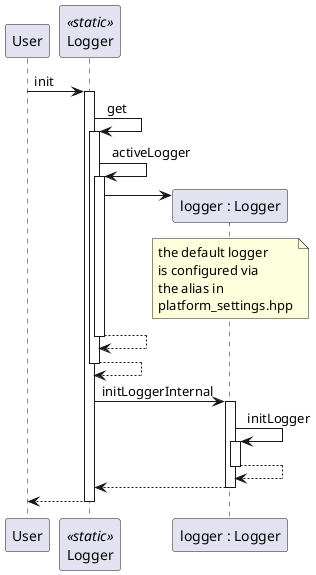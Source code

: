 @startuml

participant User
participant Logger << static >>
participant "logger : Logger" as loggerInstance

User -> Logger ++ : init

Logger -> Logger ++ : get
Logger -> Logger ++ : activeLogger
Logger -> loggerInstance **
note over loggerInstance
  the default logger
  is configured via
  the alias in
  platform_settings.hpp
end note
return
return

Logger -> loggerInstance ++ : initLoggerInternal
loggerInstance -> loggerInstance ++ : initLogger
return
return

return

@enduml
